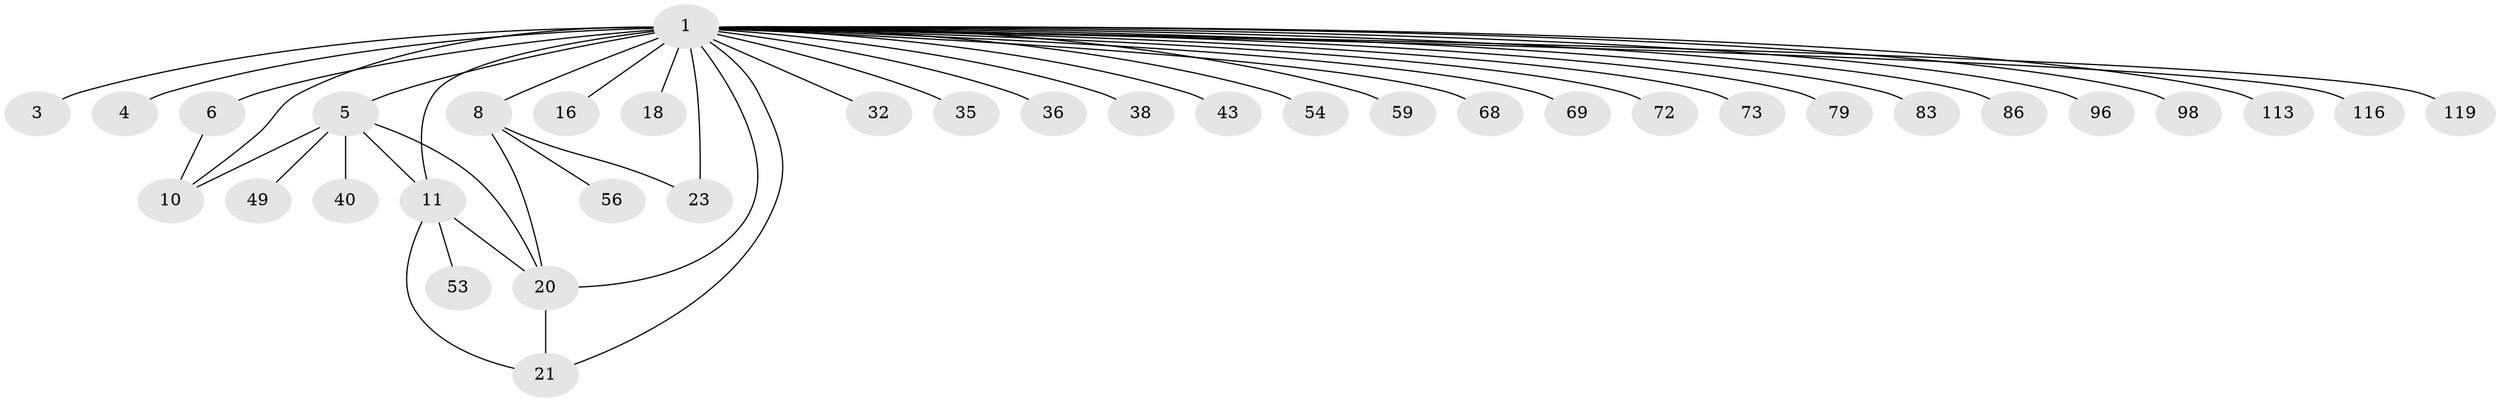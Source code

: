 // original degree distribution, {19: 0.008333333333333333, 21: 0.008333333333333333, 1: 0.5583333333333333, 3: 0.06666666666666667, 11: 0.008333333333333333, 2: 0.20833333333333334, 5: 0.041666666666666664, 6: 0.016666666666666666, 13: 0.008333333333333333, 12: 0.008333333333333333, 7: 0.016666666666666666, 4: 0.05}
// Generated by graph-tools (version 1.1) at 2025/18/03/04/25 18:18:09]
// undirected, 36 vertices, 44 edges
graph export_dot {
graph [start="1"]
  node [color=gray90,style=filled];
  1 [super="+19+2"];
  3;
  4 [super="+61+41"];
  5 [super="+24+80+65+45+9+12+7"];
  6;
  8 [super="+104+14"];
  10 [super="+22+76+60+30"];
  11 [super="+39+94+105"];
  16;
  18;
  20 [super="+46"];
  21 [super="+81+58+29"];
  23 [super="+67"];
  32 [super="+50"];
  35;
  36 [super="+106"];
  38 [super="+85"];
  40 [super="+64"];
  43 [super="+44"];
  49;
  53;
  54 [super="+87"];
  56;
  59;
  68;
  69;
  72;
  73;
  79;
  83;
  86;
  96;
  98;
  113;
  116;
  119;
  1 -- 4 [weight=3];
  1 -- 10 [weight=5];
  1 -- 18;
  1 -- 21;
  1 -- 32;
  1 -- 38;
  1 -- 54;
  1 -- 59;
  1 -- 68;
  1 -- 69;
  1 -- 72;
  1 -- 83;
  1 -- 96;
  1 -- 119;
  1 -- 8 [weight=7];
  1 -- 20;
  1 -- 3;
  1 -- 5;
  1 -- 6;
  1 -- 73;
  1 -- 11 [weight=2];
  1 -- 79;
  1 -- 16;
  1 -- 86;
  1 -- 23;
  1 -- 98;
  1 -- 35;
  1 -- 36;
  1 -- 43;
  1 -- 113;
  1 -- 116;
  5 -- 40;
  5 -- 49;
  5 -- 11;
  5 -- 10;
  5 -- 20;
  6 -- 10;
  8 -- 20;
  8 -- 23;
  8 -- 56;
  11 -- 21;
  11 -- 53;
  11 -- 20;
  20 -- 21;
}
